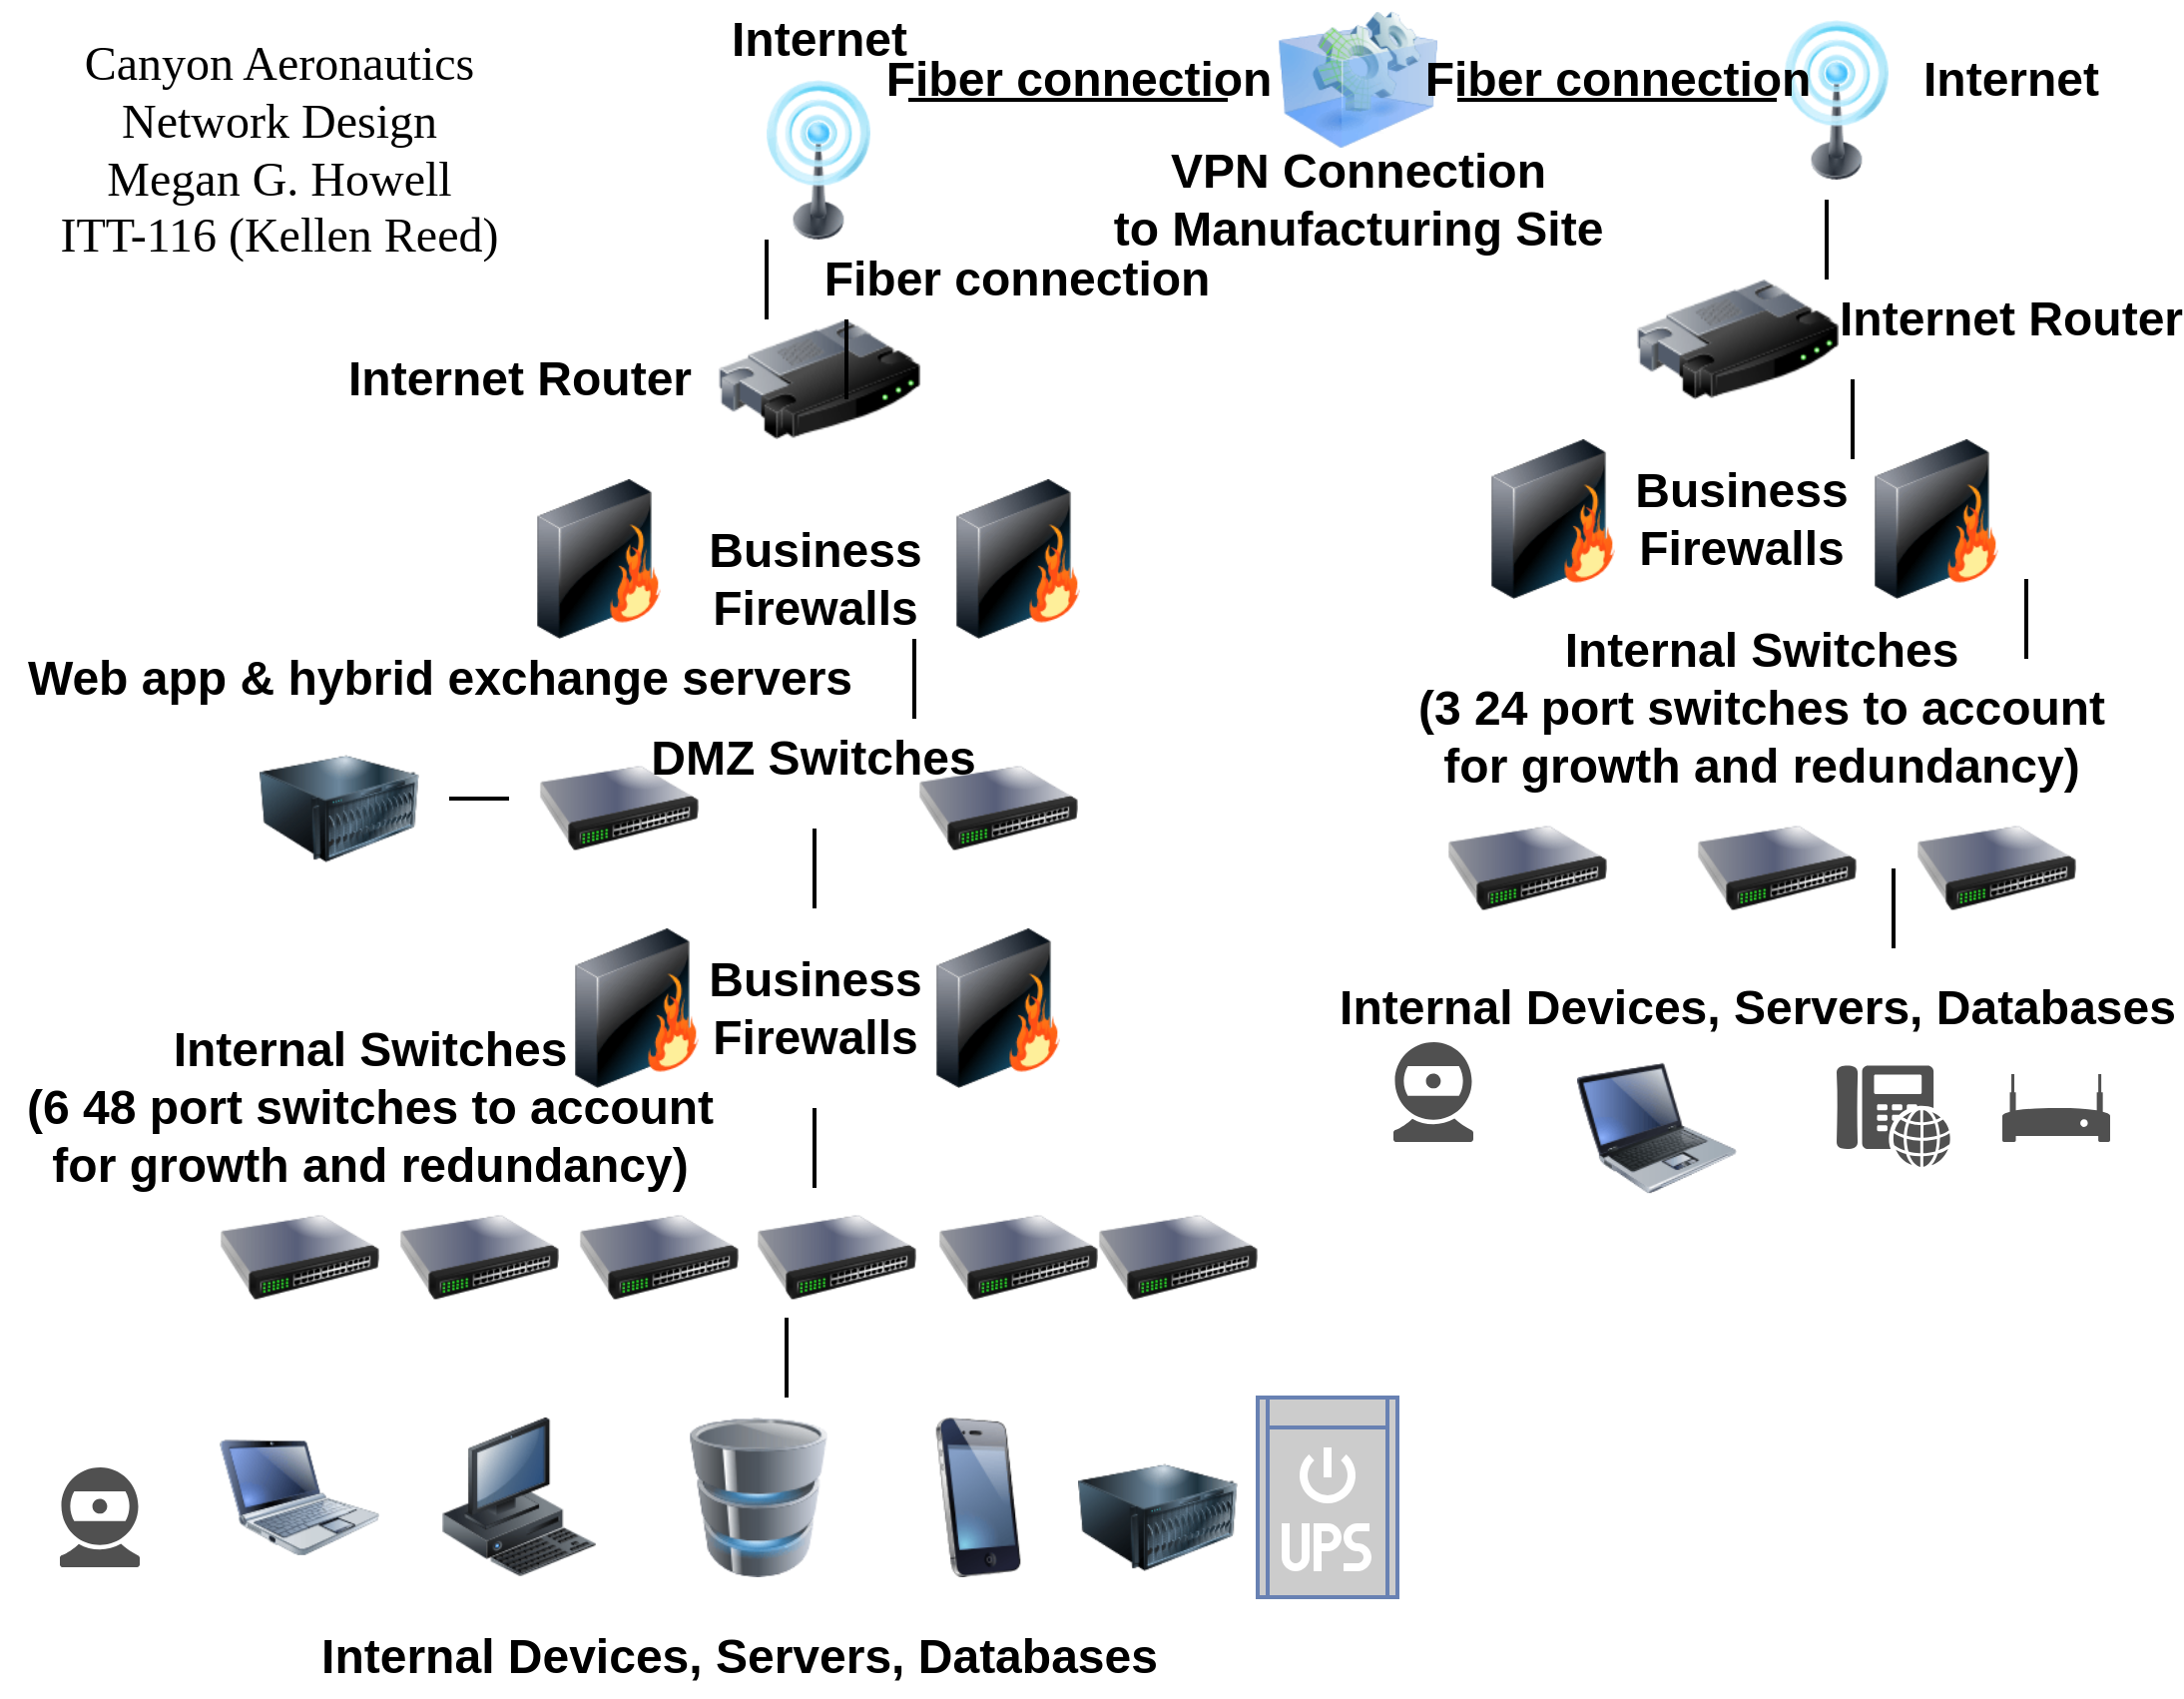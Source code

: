 <mxfile version="21.1.7" type="github">
  <diagram name="Page-1" id="55a83fd1-7818-8e21-69c5-c3457e3827bb">
    <mxGraphModel dx="1235" dy="719" grid="1" gridSize="10" guides="1" tooltips="1" connect="1" arrows="1" fold="1" page="1" pageScale="1" pageWidth="1100" pageHeight="850" background="none" math="0" shadow="0">
      <root>
        <mxCell id="0" />
        <mxCell id="1" parent="0" />
        <mxCell id="h9fLuppz6c3Ee6yRtKW5-1" value="&lt;font style=&quot;font-size: 24px;&quot; face=&quot;Times New Roman&quot;&gt;Canyon Aeronautics Network Design&lt;br&gt;Megan G. Howell&lt;br&gt;ITT-116 (Kellen Reed)&lt;/font&gt;" style="text;html=1;strokeColor=none;fillColor=none;align=center;verticalAlign=middle;whiteSpace=wrap;rounded=0;" parent="1" vertex="1">
          <mxGeometry y="50" width="280" height="50" as="geometry" />
        </mxCell>
        <mxCell id="h9fLuppz6c3Ee6yRtKW5-4" value="" style="image;html=1;image=img/lib/clip_art/networking/Router_128x128.png" parent="1" vertex="1">
          <mxGeometry x="358" y="160" width="105" height="60" as="geometry" />
        </mxCell>
        <mxCell id="h9fLuppz6c3Ee6yRtKW5-5" value="" style="image;html=1;image=img/lib/clip_art/networking/Switch_128x128.png" parent="1" vertex="1">
          <mxGeometry x="379" y="590" width="80" height="80" as="geometry" />
        </mxCell>
        <mxCell id="h9fLuppz6c3Ee6yRtKW5-6" value="" style="image;html=1;image=img/lib/clip_art/networking/Switch_128x128.png" parent="1" vertex="1">
          <mxGeometry x="550" y="590" width="80" height="80" as="geometry" />
        </mxCell>
        <mxCell id="h9fLuppz6c3Ee6yRtKW5-7" value="" style="image;html=1;image=img/lib/clip_art/networking/Switch_128x128.png" parent="1" vertex="1">
          <mxGeometry x="270" y="370" width="80" height="70" as="geometry" />
        </mxCell>
        <mxCell id="h9fLuppz6c3Ee6yRtKW5-9" value="" style="image;html=1;image=img/lib/clip_art/telecommunication/Signal_tower_on_128x128.png" parent="1" vertex="1">
          <mxGeometry x="370" y="40" width="80" height="80" as="geometry" />
        </mxCell>
        <mxCell id="h9fLuppz6c3Ee6yRtKW5-12" value="" style="image;html=1;image=img/lib/clip_art/networking/Firewall_128x128.png" parent="1" vertex="1">
          <mxGeometry x="260" y="240" width="80" height="80" as="geometry" />
        </mxCell>
        <mxCell id="h9fLuppz6c3Ee6yRtKW5-13" value="" style="image;html=1;image=img/lib/clip_art/networking/Switch_128x128.png" parent="1" vertex="1">
          <mxGeometry x="470" y="590" width="80" height="80" as="geometry" />
        </mxCell>
        <mxCell id="h9fLuppz6c3Ee6yRtKW5-14" value="" style="image;html=1;image=img/lib/clip_art/networking/Firewall_128x128.png" parent="1" vertex="1">
          <mxGeometry x="279" y="465" width="80" height="80" as="geometry" />
        </mxCell>
        <mxCell id="h9fLuppz6c3Ee6yRtKW5-29" value="" style="image;html=1;image=img/lib/clip_art/computers/Server_128x128.png" parent="1" vertex="1">
          <mxGeometry x="130" y="365" width="80" height="80" as="geometry" />
        </mxCell>
        <mxCell id="h9fLuppz6c3Ee6yRtKW5-31" value="" style="image;html=1;image=img/lib/clip_art/computers/Virtual_Application_128x128.png" parent="1" vertex="1">
          <mxGeometry x="640" width="80" height="80" as="geometry" />
        </mxCell>
        <mxCell id="h9fLuppz6c3Ee6yRtKW5-33" value="" style="image;html=1;image=img/lib/clip_art/telecommunication/Signal_tower_on_128x128.png" parent="1" vertex="1">
          <mxGeometry x="880" y="10" width="80" height="80" as="geometry" />
        </mxCell>
        <mxCell id="h9fLuppz6c3Ee6yRtKW5-41" value="" style="image;html=1;image=img/lib/clip_art/computers/Laptop_128x128.png" parent="1" vertex="1">
          <mxGeometry x="790" y="525" width="80" height="80" as="geometry" />
        </mxCell>
        <mxCell id="h9fLuppz6c3Ee6yRtKW5-45" value="" style="image;html=1;image=img/lib/clip_art/computers/Netbook_128x128.png" parent="1" vertex="1">
          <mxGeometry x="110" y="710" width="80" height="80" as="geometry" />
        </mxCell>
        <mxCell id="h9fLuppz6c3Ee6yRtKW5-46" value="" style="image;html=1;image=img/lib/clip_art/computers/Workstation_128x128.png" parent="1" vertex="1">
          <mxGeometry x="220" y="710" width="80" height="80" as="geometry" />
        </mxCell>
        <mxCell id="h9fLuppz6c3Ee6yRtKW5-47" value="" style="image;html=1;image=img/lib/clip_art/computers/Database_128x128.png" parent="1" vertex="1">
          <mxGeometry x="340" y="710" width="80" height="80" as="geometry" />
        </mxCell>
        <mxCell id="h9fLuppz6c3Ee6yRtKW5-48" value="" style="image;html=1;image=img/lib/clip_art/telecommunication/iPhone_128x128.png" parent="1" vertex="1">
          <mxGeometry x="450" y="710" width="80" height="80" as="geometry" />
        </mxCell>
        <mxCell id="h9fLuppz6c3Ee6yRtKW5-49" value="" style="image;html=1;image=img/lib/clip_art/computers/Server_128x128.png" parent="1" vertex="1">
          <mxGeometry x="540" y="720" width="80" height="80" as="geometry" />
        </mxCell>
        <mxCell id="h9fLuppz6c3Ee6yRtKW5-55" value="" style="image;html=1;image=img/lib/clip_art/networking/Switch_128x128.png" parent="1" vertex="1">
          <mxGeometry x="460" y="365" width="80" height="80" as="geometry" />
        </mxCell>
        <mxCell id="h9fLuppz6c3Ee6yRtKW5-59" value="" style="image;html=1;image=img/lib/clip_art/networking/Firewall_128x128.png" parent="1" vertex="1">
          <mxGeometry x="470" y="240" width="80" height="80" as="geometry" />
        </mxCell>
        <mxCell id="h9fLuppz6c3Ee6yRtKW5-69" value="" style="image;html=1;image=img/lib/clip_art/networking/Firewall_128x128.png" parent="1" vertex="1">
          <mxGeometry x="460" y="465" width="80" height="80" as="geometry" />
        </mxCell>
        <mxCell id="h9fLuppz6c3Ee6yRtKW5-84" value="VPN Connection&lt;br&gt;to Manufacturing Site" style="text;strokeColor=none;fillColor=none;html=1;fontSize=24;fontStyle=1;verticalAlign=middle;align=center;" parent="1" vertex="1">
          <mxGeometry x="630" y="80" width="100" height="40" as="geometry" />
        </mxCell>
        <mxCell id="h9fLuppz6c3Ee6yRtKW5-85" value="Internet" style="text;strokeColor=none;fillColor=none;html=1;fontSize=24;fontStyle=1;verticalAlign=middle;align=center;" parent="1" vertex="1">
          <mxGeometry x="360" width="100" height="40" as="geometry" />
        </mxCell>
        <mxCell id="h9fLuppz6c3Ee6yRtKW5-86" value="Internet" style="text;strokeColor=none;fillColor=none;html=1;fontSize=24;fontStyle=1;verticalAlign=middle;align=center;" parent="1" vertex="1">
          <mxGeometry x="957" y="30" width="100" height="20" as="geometry" />
        </mxCell>
        <mxCell id="h9fLuppz6c3Ee6yRtKW5-87" value="Business &lt;br&gt;Firewalls" style="text;strokeColor=none;fillColor=none;html=1;fontSize=24;fontStyle=1;verticalAlign=middle;align=center;" parent="1" vertex="1">
          <mxGeometry x="357" y="260" width="102" height="60" as="geometry" />
        </mxCell>
        <mxCell id="h9fLuppz6c3Ee6yRtKW5-88" value="Business &lt;br&gt;Firewalls" style="text;strokeColor=none;fillColor=none;html=1;fontSize=24;fontStyle=1;verticalAlign=middle;align=center;" parent="1" vertex="1">
          <mxGeometry x="357" y="485" width="102" height="40" as="geometry" />
        </mxCell>
        <mxCell id="h9fLuppz6c3Ee6yRtKW5-90" value="DMZ Switches" style="text;strokeColor=none;fillColor=none;html=1;fontSize=24;fontStyle=1;verticalAlign=middle;align=center;" parent="1" vertex="1">
          <mxGeometry x="357" y="360" width="100" height="40" as="geometry" />
        </mxCell>
        <mxCell id="h9fLuppz6c3Ee6yRtKW5-91" value="Internet Router" style="text;strokeColor=none;fillColor=none;html=1;fontSize=24;fontStyle=1;verticalAlign=middle;align=center;" parent="1" vertex="1">
          <mxGeometry x="210" y="170" width="100" height="40" as="geometry" />
        </mxCell>
        <mxCell id="h9fLuppz6c3Ee6yRtKW5-92" value="Internal Switches &lt;br&gt;(6 48 port switches to account &lt;br&gt;for growth and redundancy)" style="text;strokeColor=none;fillColor=none;html=1;fontSize=24;fontStyle=1;verticalAlign=middle;align=center;" parent="1" vertex="1">
          <mxGeometry x="100" y="510" width="170" height="90" as="geometry" />
        </mxCell>
        <mxCell id="h9fLuppz6c3Ee6yRtKW5-93" value="Web app &amp;amp; hybrid exchange servers" style="text;strokeColor=none;fillColor=none;html=1;fontSize=24;fontStyle=1;verticalAlign=middle;align=center;" parent="1" vertex="1">
          <mxGeometry x="220" y="320" height="40" as="geometry" />
        </mxCell>
        <mxCell id="h9fLuppz6c3Ee6yRtKW5-95" value="Internal Devices, Servers, Databases&lt;br&gt;" style="text;strokeColor=none;fillColor=none;html=1;fontSize=24;fontStyle=1;verticalAlign=middle;align=center;" parent="1" vertex="1">
          <mxGeometry x="320" y="810" width="100" height="40" as="geometry" />
        </mxCell>
        <mxCell id="9fgYq5x_Su0tG5SkIavY-1" value="" style="image;html=1;image=img/lib/clip_art/networking/Router_128x128.png" vertex="1" parent="1">
          <mxGeometry x="818" y="140" width="105" height="60" as="geometry" />
        </mxCell>
        <mxCell id="9fgYq5x_Su0tG5SkIavY-2" value="" style="image;html=1;image=img/lib/clip_art/networking/Switch_128x128.png" vertex="1" parent="1">
          <mxGeometry x="725" y="400" width="80" height="70" as="geometry" />
        </mxCell>
        <mxCell id="9fgYq5x_Su0tG5SkIavY-3" value="" style="image;html=1;image=img/lib/clip_art/networking/Firewall_128x128.png" vertex="1" parent="1">
          <mxGeometry x="738" y="220" width="80" height="80" as="geometry" />
        </mxCell>
        <mxCell id="9fgYq5x_Su0tG5SkIavY-4" value="" style="image;html=1;image=img/lib/clip_art/networking/Switch_128x128.png" vertex="1" parent="1">
          <mxGeometry x="960" y="395" width="80" height="80" as="geometry" />
        </mxCell>
        <mxCell id="9fgYq5x_Su0tG5SkIavY-5" value="" style="image;html=1;image=img/lib/clip_art/networking/Firewall_128x128.png" vertex="1" parent="1">
          <mxGeometry x="930" y="220" width="80" height="80" as="geometry" />
        </mxCell>
        <mxCell id="9fgYq5x_Su0tG5SkIavY-6" value="" style="sketch=0;pointerEvents=1;shadow=0;dashed=0;html=1;strokeColor=none;fillColor=#505050;labelPosition=center;verticalLabelPosition=bottom;verticalAlign=top;outlineConnect=0;align=center;shape=mxgraph.office.devices.webcam;" vertex="1" parent="1">
          <mxGeometry x="698" y="522" width="40" height="50" as="geometry" />
        </mxCell>
        <mxCell id="9fgYq5x_Su0tG5SkIavY-7" value="" style="sketch=0;pointerEvents=1;shadow=0;dashed=0;html=1;strokeColor=none;fillColor=#505050;labelPosition=center;verticalLabelPosition=bottom;verticalAlign=top;outlineConnect=0;align=center;shape=mxgraph.office.devices.webcam;" vertex="1" parent="1">
          <mxGeometry x="30" y="735" width="40" height="50" as="geometry" />
        </mxCell>
        <mxCell id="9fgYq5x_Su0tG5SkIavY-8" value="" style="sketch=0;pointerEvents=1;shadow=0;dashed=0;html=1;strokeColor=none;fillColor=#505050;labelPosition=center;verticalLabelPosition=bottom;verticalAlign=top;outlineConnect=0;align=center;shape=mxgraph.office.devices.modem;" vertex="1" parent="1">
          <mxGeometry x="1003" y="538" width="54" height="34" as="geometry" />
        </mxCell>
        <mxCell id="9fgYq5x_Su0tG5SkIavY-9" value="" style="sketch=0;pointerEvents=1;shadow=0;dashed=0;html=1;strokeColor=none;fillColor=#505050;labelPosition=center;verticalLabelPosition=bottom;verticalAlign=top;outlineConnect=0;align=center;shape=mxgraph.office.devices.phone_voip;" vertex="1" parent="1">
          <mxGeometry x="920" y="533.5" width="57" height="51" as="geometry" />
        </mxCell>
        <mxCell id="9fgYq5x_Su0tG5SkIavY-10" value="" style="fontColor=#0066CC;verticalAlign=top;verticalLabelPosition=bottom;labelPosition=center;align=center;html=1;outlineConnect=0;fillColor=#CCCCCC;strokeColor=#6881B3;gradientColor=none;gradientDirection=north;strokeWidth=2;shape=mxgraph.networks.ups_small;" vertex="1" parent="1">
          <mxGeometry x="630" y="700" width="70" height="100" as="geometry" />
        </mxCell>
        <mxCell id="9fgYq5x_Su0tG5SkIavY-12" value="" style="image;html=1;image=img/lib/clip_art/networking/Switch_128x128.png" vertex="1" parent="1">
          <mxGeometry x="110" y="590" width="80" height="80" as="geometry" />
        </mxCell>
        <mxCell id="9fgYq5x_Su0tG5SkIavY-13" value="" style="image;html=1;image=img/lib/clip_art/networking/Switch_128x128.png" vertex="1" parent="1">
          <mxGeometry x="290" y="590" width="80" height="80" as="geometry" />
        </mxCell>
        <mxCell id="9fgYq5x_Su0tG5SkIavY-14" value="" style="image;html=1;image=img/lib/clip_art/networking/Switch_128x128.png" vertex="1" parent="1">
          <mxGeometry x="200" y="590" width="80" height="80" as="geometry" />
        </mxCell>
        <mxCell id="9fgYq5x_Su0tG5SkIavY-16" value="" style="image;html=1;image=img/lib/clip_art/networking/Switch_128x128.png" vertex="1" parent="1">
          <mxGeometry x="850" y="395" width="80" height="80" as="geometry" />
        </mxCell>
        <mxCell id="9fgYq5x_Su0tG5SkIavY-17" value="Internal Devices, Servers, Databases&lt;br&gt;" style="text;strokeColor=none;fillColor=none;html=1;fontSize=24;fontStyle=1;verticalAlign=middle;align=center;" vertex="1" parent="1">
          <mxGeometry x="830" y="485" width="100" height="40" as="geometry" />
        </mxCell>
        <mxCell id="9fgYq5x_Su0tG5SkIavY-18" value="Internet Router" style="text;strokeColor=none;fillColor=none;html=1;fontSize=24;fontStyle=1;verticalAlign=middle;align=center;" vertex="1" parent="1">
          <mxGeometry x="957" y="140" width="100" height="40" as="geometry" />
        </mxCell>
        <mxCell id="9fgYq5x_Su0tG5SkIavY-19" value="Business &lt;br&gt;Firewalls" style="text;strokeColor=none;fillColor=none;html=1;fontSize=24;fontStyle=1;verticalAlign=middle;align=center;" vertex="1" parent="1">
          <mxGeometry x="821" y="230" width="102" height="60" as="geometry" />
        </mxCell>
        <mxCell id="9fgYq5x_Su0tG5SkIavY-21" value="Internal Switches &lt;br&gt;(3 24 port switches to account &lt;br&gt;for growth and redundancy)" style="text;strokeColor=none;fillColor=none;html=1;fontSize=24;fontStyle=1;verticalAlign=middle;align=center;" vertex="1" parent="1">
          <mxGeometry x="797" y="310" width="170" height="90" as="geometry" />
        </mxCell>
        <mxCell id="9fgYq5x_Su0tG5SkIavY-23" value="" style="line;strokeWidth=2;direction=south;html=1;rotation=90;" vertex="1" parent="1">
          <mxGeometry x="530" y="-30" width="10" height="160" as="geometry" />
        </mxCell>
        <mxCell id="9fgYq5x_Su0tG5SkIavY-24" value="" style="line;strokeWidth=2;direction=south;html=1;rotation=90;" vertex="1" parent="1">
          <mxGeometry x="805" y="-30" width="10" height="160" as="geometry" />
        </mxCell>
        <mxCell id="9fgYq5x_Su0tG5SkIavY-27" value="" style="line;strokeWidth=2;direction=south;html=1;" vertex="1" parent="1">
          <mxGeometry x="379" y="120" width="10" height="40" as="geometry" />
        </mxCell>
        <mxCell id="9fgYq5x_Su0tG5SkIavY-28" value="Fiber connection" style="text;strokeColor=none;fillColor=none;html=1;fontSize=24;fontStyle=1;verticalAlign=middle;align=center;" vertex="1" parent="1">
          <mxGeometry x="459" y="120" width="100" height="40" as="geometry" />
        </mxCell>
        <mxCell id="9fgYq5x_Su0tG5SkIavY-29" value="Fiber connection" style="text;strokeColor=none;fillColor=none;html=1;fontSize=24;fontStyle=1;verticalAlign=middle;align=center;" vertex="1" parent="1">
          <mxGeometry x="490" y="20" width="100" height="40" as="geometry" />
        </mxCell>
        <mxCell id="9fgYq5x_Su0tG5SkIavY-30" value="Fiber connection" style="text;strokeColor=none;fillColor=none;html=1;fontSize=24;fontStyle=1;verticalAlign=middle;align=center;" vertex="1" parent="1">
          <mxGeometry x="760" y="20" width="100" height="40" as="geometry" />
        </mxCell>
        <mxCell id="9fgYq5x_Su0tG5SkIavY-31" value="" style="line;strokeWidth=2;direction=south;html=1;" vertex="1" parent="1">
          <mxGeometry x="943.5" y="435" width="10" height="40" as="geometry" />
        </mxCell>
        <mxCell id="9fgYq5x_Su0tG5SkIavY-36" value="" style="line;strokeWidth=2;direction=south;html=1;" vertex="1" parent="1">
          <mxGeometry x="453" y="320" width="10" height="40" as="geometry" />
        </mxCell>
        <mxCell id="9fgYq5x_Su0tG5SkIavY-37" value="" style="line;strokeWidth=2;direction=south;html=1;" vertex="1" parent="1">
          <mxGeometry x="403" y="415" width="10" height="40" as="geometry" />
        </mxCell>
        <mxCell id="9fgYq5x_Su0tG5SkIavY-38" value="" style="line;strokeWidth=2;direction=south;html=1;" vertex="1" parent="1">
          <mxGeometry x="403" y="555" width="10" height="40" as="geometry" />
        </mxCell>
        <mxCell id="9fgYq5x_Su0tG5SkIavY-40" value="" style="line;strokeWidth=2;direction=south;html=1;" vertex="1" parent="1">
          <mxGeometry x="389" y="660" width="10" height="40" as="geometry" />
        </mxCell>
        <mxCell id="9fgYq5x_Su0tG5SkIavY-41" value="" style="line;strokeWidth=2;direction=south;html=1;rotation=90;" vertex="1" parent="1">
          <mxGeometry x="212.5" y="385" width="55" height="30" as="geometry" />
        </mxCell>
        <mxCell id="9fgYq5x_Su0tG5SkIavY-42" value="" style="line;strokeWidth=2;direction=south;html=1;" vertex="1" parent="1">
          <mxGeometry x="910" y="100" width="10" height="40" as="geometry" />
        </mxCell>
        <mxCell id="9fgYq5x_Su0tG5SkIavY-43" value="" style="line;strokeWidth=2;direction=south;html=1;" vertex="1" parent="1">
          <mxGeometry x="923" y="190" width="10" height="40" as="geometry" />
        </mxCell>
        <mxCell id="9fgYq5x_Su0tG5SkIavY-44" value="" style="line;strokeWidth=2;direction=south;html=1;" vertex="1" parent="1">
          <mxGeometry x="1010" y="290" width="10" height="40" as="geometry" />
        </mxCell>
        <mxCell id="9fgYq5x_Su0tG5SkIavY-45" value="" style="line;strokeWidth=2;direction=south;html=1;" vertex="1" parent="1">
          <mxGeometry x="419" y="160" width="10" height="40" as="geometry" />
        </mxCell>
      </root>
    </mxGraphModel>
  </diagram>
</mxfile>
